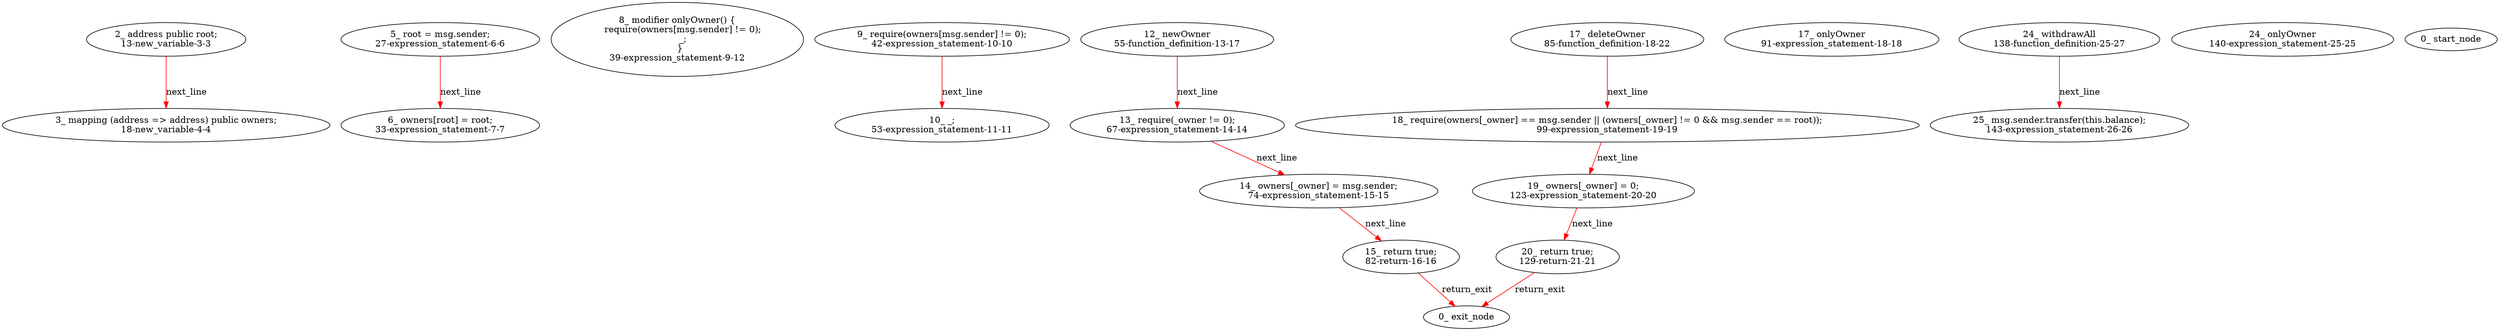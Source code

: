 digraph  {
13 [label="2_ address public root;\n13-new_variable-3-3", type_label=new_variable];
18 [label="3_ mapping (address => address) public owners;\n18-new_variable-4-4", type_label=new_variable];
27 [label="5_ root = msg.sender;\n27-expression_statement-6-6", type_label=expression_statement];
33 [label="6_ owners[root] = root;\n33-expression_statement-7-7", type_label=expression_statement];
39 [label="8_ modifier onlyOwner() {\n    require(owners[msg.sender] != 0);\n    _;\n  }\n39-expression_statement-9-12", type_label=expression_statement];
42 [label="9_ require(owners[msg.sender] != 0);\n42-expression_statement-10-10", type_label=expression_statement];
53 [label="10_ _;\n53-expression_statement-11-11", type_label=expression_statement];
55 [label="12_ newOwner\n55-function_definition-13-17", type_label=function_definition];
67 [label="13_ require(_owner != 0);\n67-expression_statement-14-14", type_label=expression_statement];
74 [label="14_ owners[_owner] = msg.sender;\n74-expression_statement-15-15", type_label=expression_statement];
82 [label="15_ return true;\n82-return-16-16", type_label=return];
85 [label="17_ deleteOwner\n85-function_definition-18-22", type_label=function_definition];
91 [label="17_ onlyOwner\n91-expression_statement-18-18", type_label=expression_statement];
99 [label="18_ require(owners[_owner] == msg.sender || (owners[_owner] != 0 && msg.sender == root));\n99-expression_statement-19-19", type_label=expression_statement];
123 [label="19_ owners[_owner] = 0;\n123-expression_statement-20-20", type_label=expression_statement];
129 [label="20_ return true;\n129-return-21-21", type_label=return];
138 [label="24_ withdrawAll\n138-function_definition-25-27", type_label=function_definition];
140 [label="24_ onlyOwner\n140-expression_statement-25-25", type_label=expression_statement];
143 [label="25_ msg.sender.transfer(this.balance);\n143-expression_statement-26-26", type_label=expression_statement];
1 [label="0_ start_node", type_label=start];
2 [label="0_ exit_node", type_label=exit];
13 -> 18  [color=red, controlflow_type=next_line, edge_type=CFG_edge, key=0, label=next_line];
27 -> 33  [color=red, controlflow_type=next_line, edge_type=CFG_edge, key=0, label=next_line];
42 -> 53  [color=red, controlflow_type=next_line, edge_type=CFG_edge, key=0, label=next_line];
55 -> 67  [color=red, controlflow_type=next_line, edge_type=CFG_edge, key=0, label=next_line];
67 -> 74  [color=red, controlflow_type=next_line, edge_type=CFG_edge, key=0, label=next_line];
74 -> 82  [color=red, controlflow_type=next_line, edge_type=CFG_edge, key=0, label=next_line];
82 -> 2  [color=red, controlflow_type=return_exit, edge_type=CFG_edge, key=0, label=return_exit];
85 -> 99  [color=red, controlflow_type=next_line, edge_type=CFG_edge, key=0, label=next_line];
99 -> 123  [color=red, controlflow_type=next_line, edge_type=CFG_edge, key=0, label=next_line];
123 -> 129  [color=red, controlflow_type=next_line, edge_type=CFG_edge, key=0, label=next_line];
129 -> 2  [color=red, controlflow_type=return_exit, edge_type=CFG_edge, key=0, label=return_exit];
138 -> 143  [color=red, controlflow_type=next_line, edge_type=CFG_edge, key=0, label=next_line];
}
